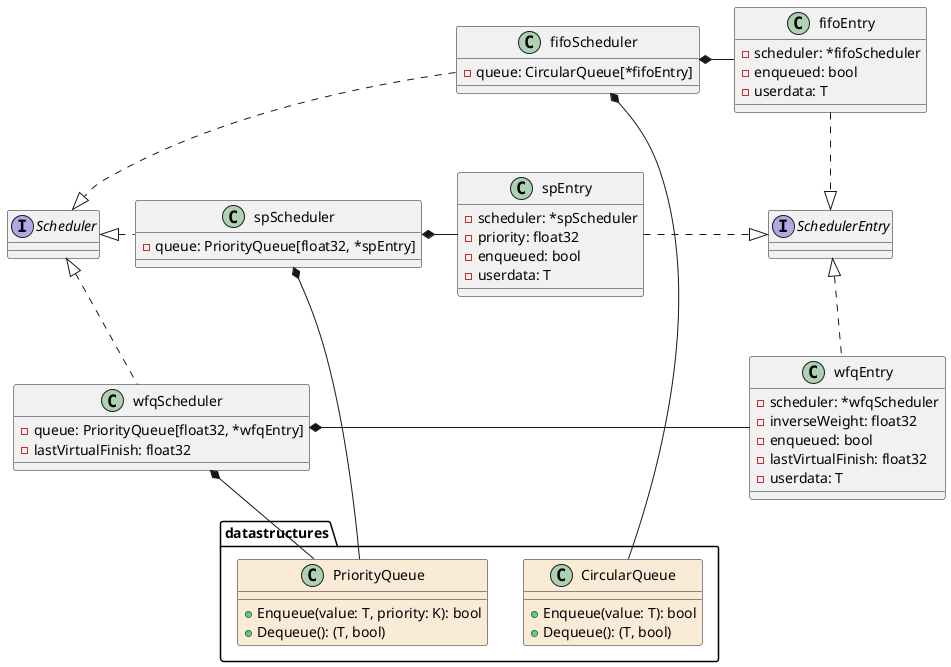 @startuml

interface Scheduler {}

interface SchedulerEntry {}

class fifoScheduler {
    -queue: CircularQueue[*fifoEntry]
}

class fifoEntry {
    -scheduler: *fifoScheduler
    -enqueued: bool
    -userdata: T
}

class spScheduler {
    -queue: PriorityQueue[float32, *spEntry]
}

class spEntry {
    -scheduler: *spScheduler
    -priority: float32
    -enqueued: bool
    -userdata: T
}

class wfqScheduler {
    -queue: PriorityQueue[float32, *wfqEntry]
    -lastVirtualFinish: float32
}

class wfqEntry {
    -scheduler: *wfqScheduler
    -inverseWeight: float32
    -enqueued: bool
    -lastVirtualFinish: float32
    -userdata: T
}

class datastructures.PriorityQueue #antiquewhite {
    +Enqueue(value: T, priority: K): bool
    +Dequeue(): (T, bool)
}

class datastructures.CircularQueue #antiquewhite {
    +Enqueue(value: T): bool
    +Dequeue(): (T, bool)
}

Scheduler <|.up. fifoScheduler
fifoScheduler *- fifoEntry
fifoEntry .down.|> SchedulerEntry

Scheduler <|.right. spScheduler
spScheduler *- spEntry
spEntry .right.|> SchedulerEntry

Scheduler <|.down. wfqScheduler
wfqScheduler *- wfqEntry
wfqEntry .up.|> SchedulerEntry

fifoScheduler *-- datastructures.CircularQueue

spScheduler *-- datastructures.PriorityQueue
wfqScheduler *-- datastructures.PriorityQueue

@enduml
